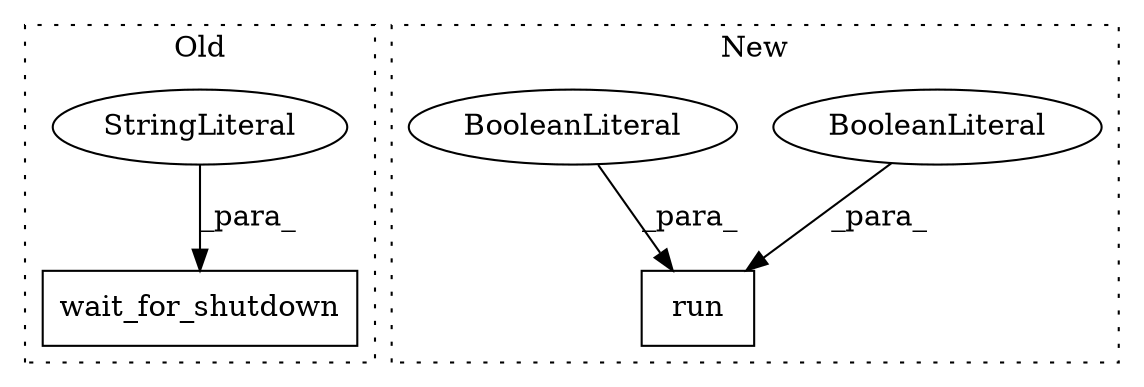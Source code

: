 digraph G {
subgraph cluster0 {
1 [label="wait_for_shutdown" a="32" s="4604,4647" l="18,1" shape="box"];
5 [label="StringLiteral" a="45" s="4622" l="25" shape="ellipse"];
label = "Old";
style="dotted";
}
subgraph cluster1 {
2 [label="run" a="32" s="5601,5614" l="4,1" shape="box"];
3 [label="BooleanLiteral" a="9" s="5610" l="4" shape="ellipse"];
4 [label="BooleanLiteral" a="9" s="5605" l="4" shape="ellipse"];
label = "New";
style="dotted";
}
3 -> 2 [label="_para_"];
4 -> 2 [label="_para_"];
5 -> 1 [label="_para_"];
}